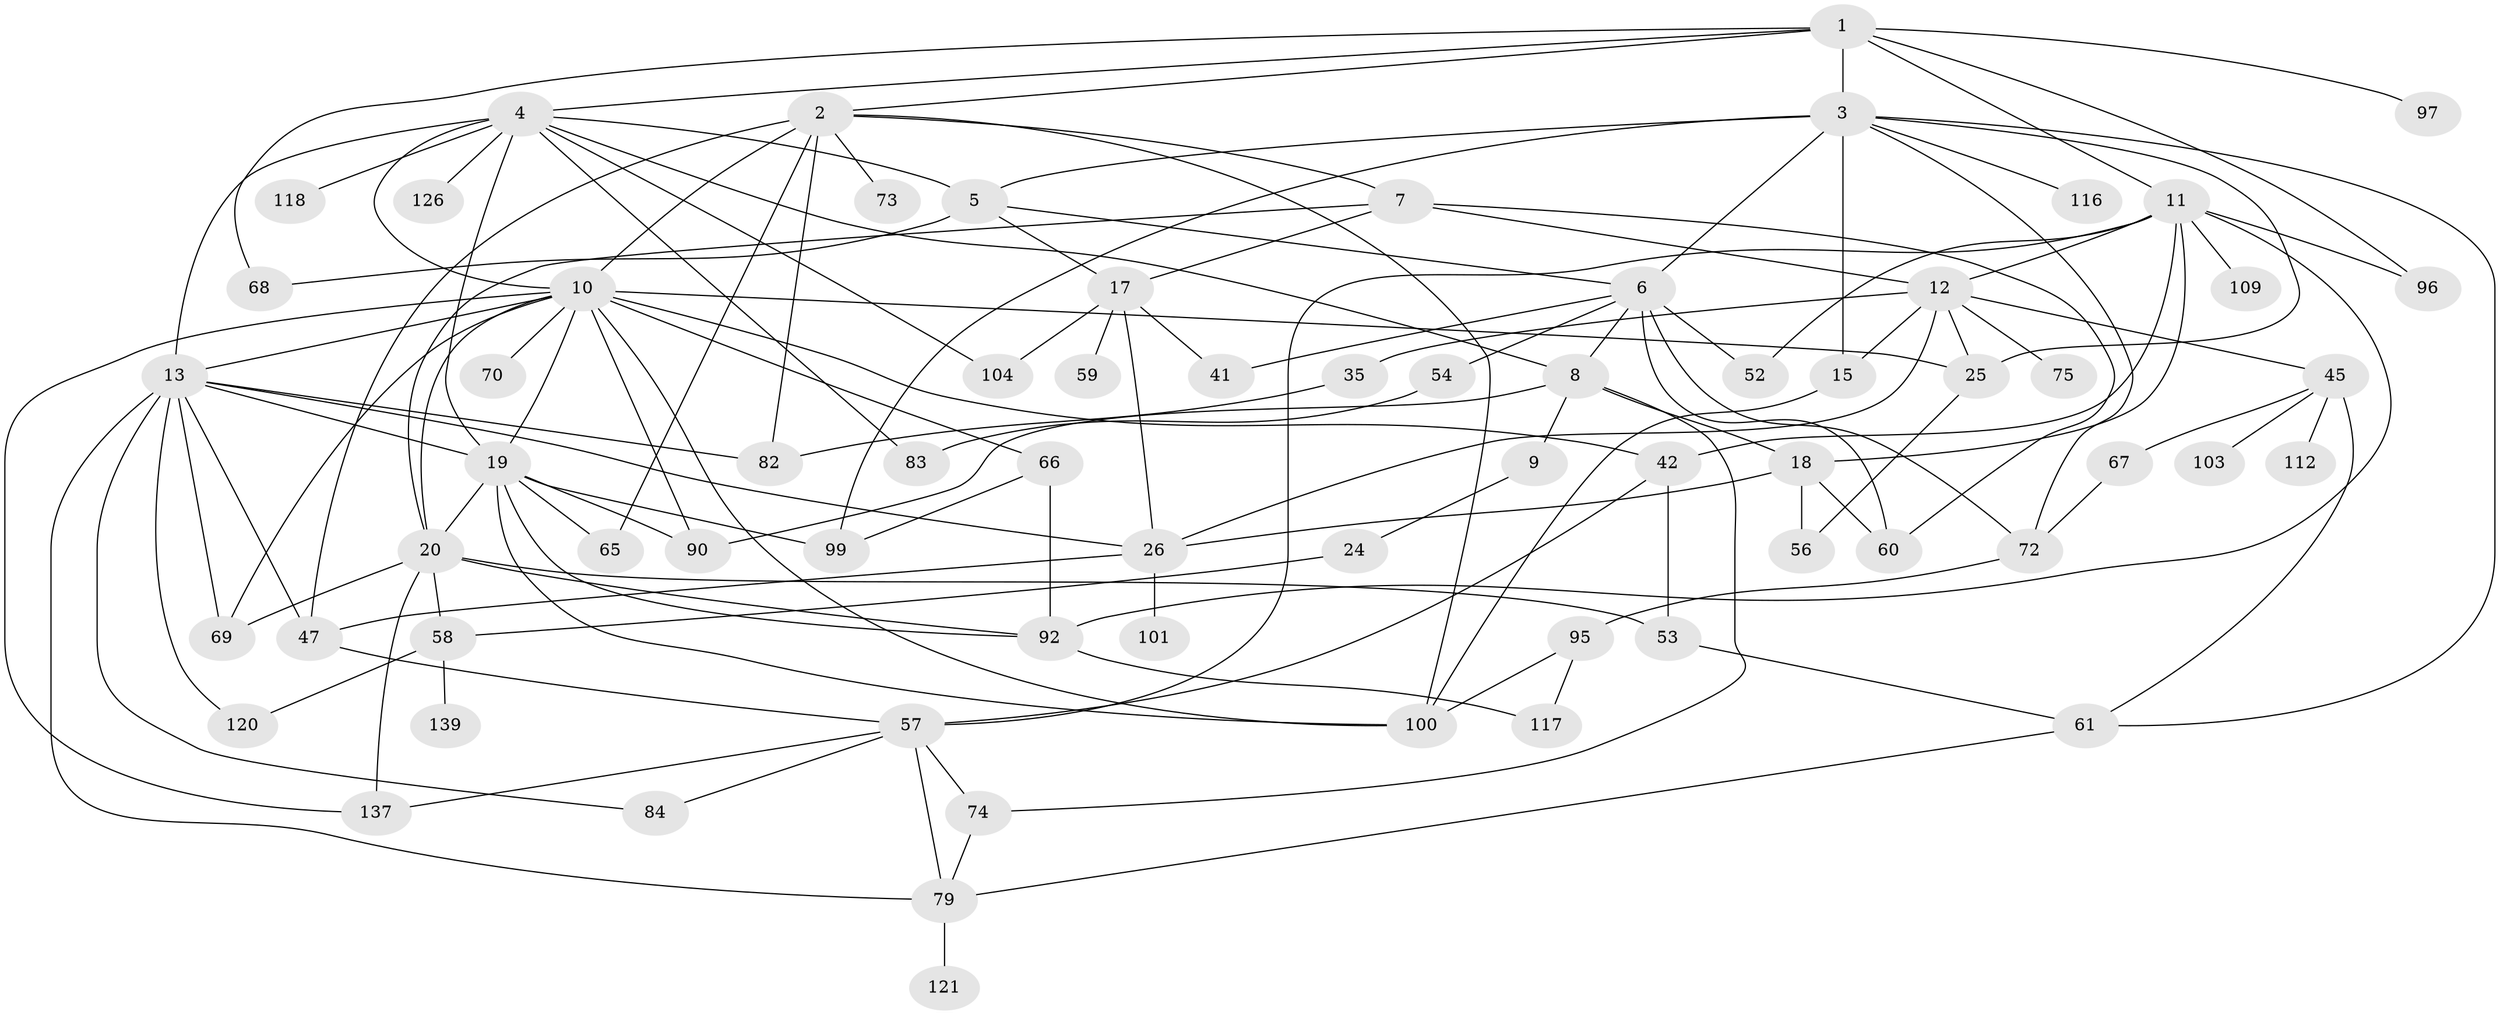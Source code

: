 // original degree distribution, {7: 0.02158273381294964, 9: 0.014388489208633094, 8: 0.014388489208633094, 5: 0.07194244604316546, 2: 0.2733812949640288, 6: 0.02877697841726619, 3: 0.2733812949640288, 1: 0.17985611510791366, 4: 0.1223021582733813}
// Generated by graph-tools (version 1.1) at 2025/13/03/09/25 04:13:26]
// undirected, 69 vertices, 131 edges
graph export_dot {
graph [start="1"]
  node [color=gray90,style=filled];
  1;
  2;
  3 [super="+80+22+62+46"];
  4 [super="+88+63"];
  5 [super="+21"];
  6 [super="+31+30+36+28"];
  7;
  8 [super="+119+50"];
  9;
  10 [super="+48+33+32"];
  11 [super="+105+37"];
  12 [super="+14"];
  13 [super="+40+38"];
  15 [super="+94"];
  17 [super="+29"];
  18 [super="+89"];
  19 [super="+81+108+125"];
  20 [super="+23+86"];
  24;
  25 [super="+123"];
  26 [super="+39+91"];
  35;
  41;
  42 [super="+85"];
  45 [super="+51"];
  47 [super="+87+106"];
  52;
  53 [super="+55"];
  54;
  56;
  57 [super="+113+111+77"];
  58 [super="+102+78"];
  59;
  60;
  61;
  65;
  66;
  67 [super="+107"];
  68 [super="+71"];
  69;
  70;
  72 [super="+132"];
  73;
  74;
  75;
  79;
  82;
  83;
  84;
  90;
  92 [super="+122"];
  95;
  96;
  97;
  99;
  100 [super="+130"];
  101;
  103;
  104;
  109;
  112;
  116;
  117;
  118;
  120;
  121;
  126;
  137;
  139;
  1 -- 2;
  1 -- 3;
  1 -- 4;
  1 -- 11;
  1 -- 68;
  1 -- 97;
  1 -- 96;
  2 -- 7;
  2 -- 10 [weight=2];
  2 -- 65;
  2 -- 73;
  2 -- 47;
  2 -- 82;
  2 -- 100;
  3 -- 6 [weight=2];
  3 -- 15;
  3 -- 25;
  3 -- 99;
  3 -- 5;
  3 -- 61;
  3 -- 116;
  3 -- 72;
  4 -- 5;
  4 -- 13;
  4 -- 104;
  4 -- 118;
  4 -- 126;
  4 -- 8;
  4 -- 10;
  4 -- 83;
  4 -- 19;
  5 -- 17;
  5 -- 68;
  5 -- 6;
  6 -- 8 [weight=2];
  6 -- 72;
  6 -- 52 [weight=2];
  6 -- 60;
  6 -- 54;
  6 -- 41;
  7 -- 12;
  7 -- 17;
  7 -- 20;
  7 -- 60;
  8 -- 9;
  8 -- 18;
  8 -- 74;
  8 -- 90;
  9 -- 24;
  10 -- 19;
  10 -- 42;
  10 -- 25;
  10 -- 137;
  10 -- 66;
  10 -- 90;
  10 -- 70;
  10 -- 69;
  10 -- 20;
  10 -- 13;
  10 -- 100;
  11 -- 57;
  11 -- 92;
  11 -- 12;
  11 -- 96;
  11 -- 18;
  11 -- 52;
  11 -- 42;
  11 -- 109;
  12 -- 35;
  12 -- 26;
  12 -- 25;
  12 -- 75;
  12 -- 45;
  12 -- 15;
  13 -- 84;
  13 -- 82;
  13 -- 120;
  13 -- 79;
  13 -- 26;
  13 -- 69;
  13 -- 19;
  13 -- 47;
  15 -- 100;
  17 -- 59;
  17 -- 26;
  17 -- 104;
  17 -- 41;
  18 -- 56;
  18 -- 26;
  18 -- 60;
  19 -- 92;
  19 -- 65;
  19 -- 90;
  19 -- 99;
  19 -- 20;
  19 -- 100;
  20 -- 53;
  20 -- 58;
  20 -- 137;
  20 -- 69;
  20 -- 92;
  24 -- 58;
  25 -- 56;
  26 -- 47;
  26 -- 101;
  35 -- 82;
  42 -- 57;
  42 -- 53;
  45 -- 61;
  45 -- 112;
  45 -- 67;
  45 -- 103;
  47 -- 57;
  53 -- 61;
  54 -- 83;
  57 -- 137;
  57 -- 74;
  57 -- 79;
  57 -- 84;
  58 -- 139 [weight=2];
  58 -- 120;
  61 -- 79;
  66 -- 99;
  66 -- 92;
  67 -- 72;
  72 -- 95;
  74 -- 79;
  79 -- 121;
  92 -- 117;
  95 -- 100;
  95 -- 117;
}
